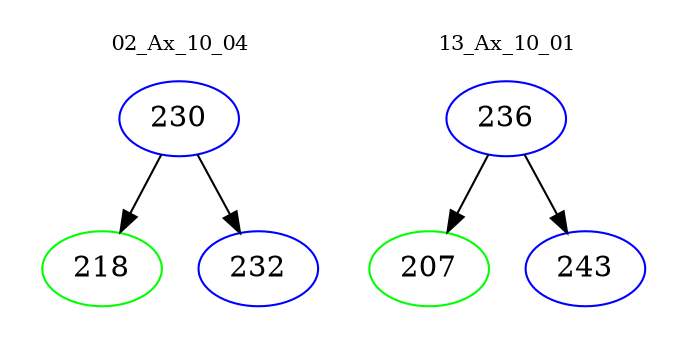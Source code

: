 digraph{
subgraph cluster_0 {
color = white
label = "02_Ax_10_04";
fontsize=10;
T0_230 [label="230", color="blue"]
T0_230 -> T0_218 [color="black"]
T0_218 [label="218", color="green"]
T0_230 -> T0_232 [color="black"]
T0_232 [label="232", color="blue"]
}
subgraph cluster_1 {
color = white
label = "13_Ax_10_01";
fontsize=10;
T1_236 [label="236", color="blue"]
T1_236 -> T1_207 [color="black"]
T1_207 [label="207", color="green"]
T1_236 -> T1_243 [color="black"]
T1_243 [label="243", color="blue"]
}
}
